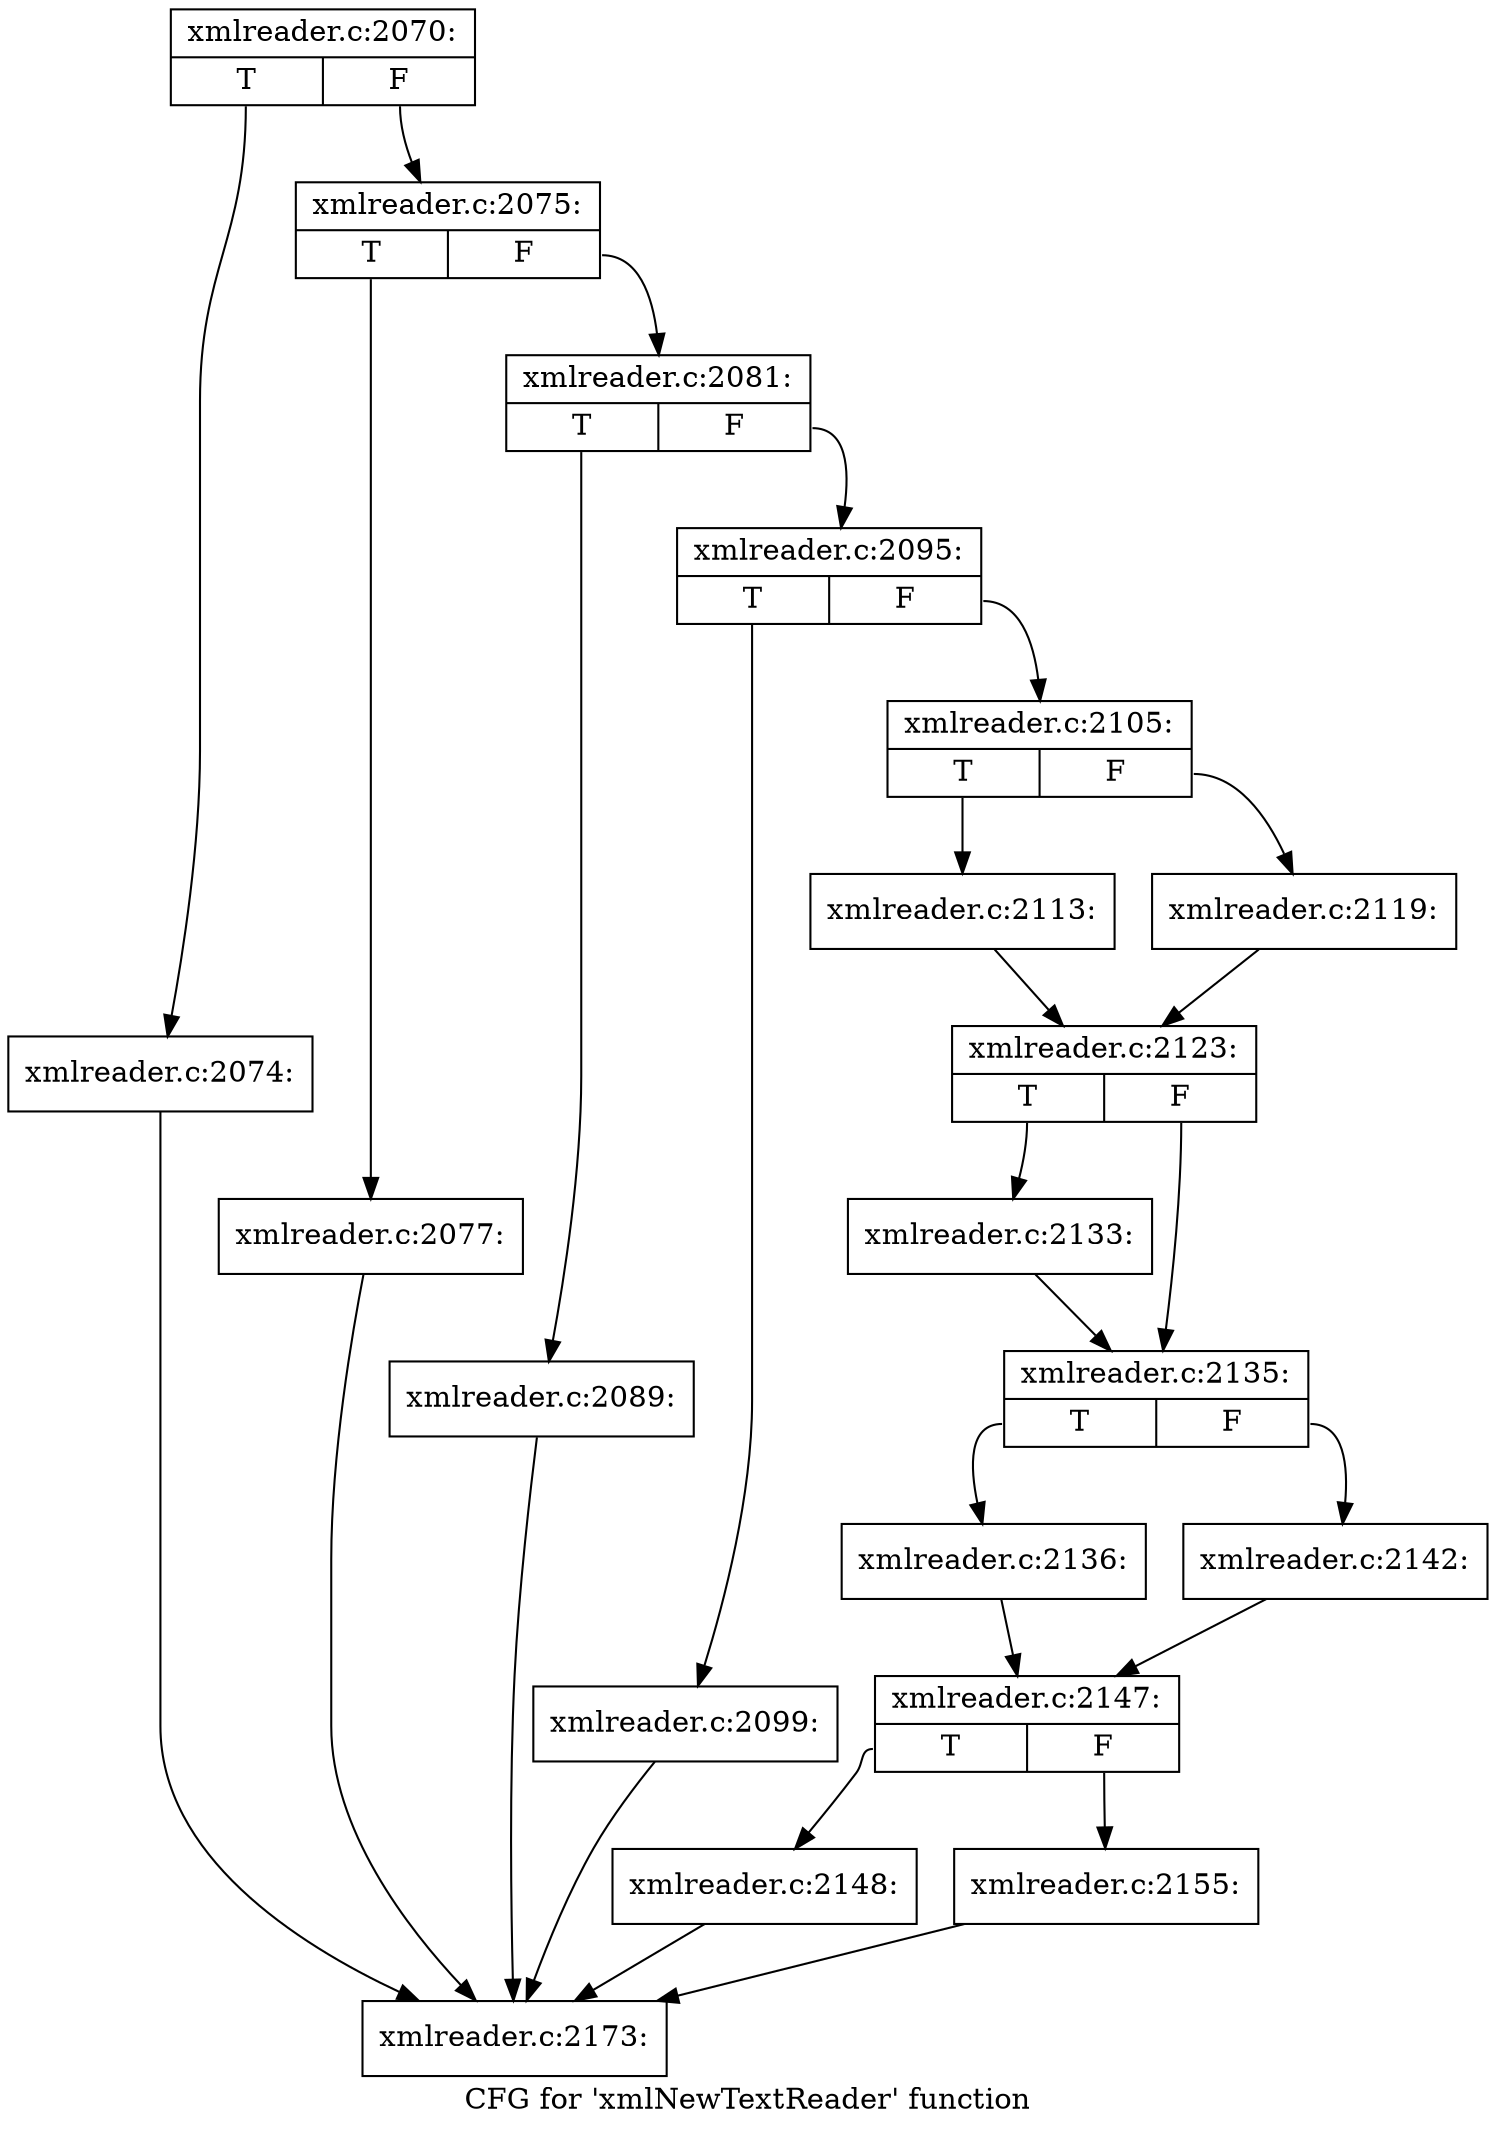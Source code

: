 digraph "CFG for 'xmlNewTextReader' function" {
	label="CFG for 'xmlNewTextReader' function";

	Node0x46ec330 [shape=record,label="{xmlreader.c:2070:|{<s0>T|<s1>F}}"];
	Node0x46ec330:s0 -> Node0x46fe810;
	Node0x46ec330:s1 -> Node0x46fe860;
	Node0x46fe810 [shape=record,label="{xmlreader.c:2074:}"];
	Node0x46fe810 -> Node0x46f4f60;
	Node0x46fe860 [shape=record,label="{xmlreader.c:2075:|{<s0>T|<s1>F}}"];
	Node0x46fe860:s0 -> Node0x43460b0;
	Node0x46fe860:s1 -> Node0x4346100;
	Node0x43460b0 [shape=record,label="{xmlreader.c:2077:}"];
	Node0x43460b0 -> Node0x46f4f60;
	Node0x4346100 [shape=record,label="{xmlreader.c:2081:|{<s0>T|<s1>F}}"];
	Node0x4346100:s0 -> Node0x4701cf0;
	Node0x4346100:s1 -> Node0x4702120;
	Node0x4701cf0 [shape=record,label="{xmlreader.c:2089:}"];
	Node0x4701cf0 -> Node0x46f4f60;
	Node0x4702120 [shape=record,label="{xmlreader.c:2095:|{<s0>T|<s1>F}}"];
	Node0x4702120:s0 -> Node0x4702dc0;
	Node0x4702120:s1 -> Node0x47034b0;
	Node0x4702dc0 [shape=record,label="{xmlreader.c:2099:}"];
	Node0x4702dc0 -> Node0x46f4f60;
	Node0x47034b0 [shape=record,label="{xmlreader.c:2105:|{<s0>T|<s1>F}}"];
	Node0x47034b0:s0 -> Node0x45f5d90;
	Node0x47034b0:s1 -> Node0x4703b70;
	Node0x45f5d90 [shape=record,label="{xmlreader.c:2113:}"];
	Node0x45f5d90 -> Node0x45eeaf0;
	Node0x4703b70 [shape=record,label="{xmlreader.c:2119:}"];
	Node0x4703b70 -> Node0x45eeaf0;
	Node0x45eeaf0 [shape=record,label="{xmlreader.c:2123:|{<s0>T|<s1>F}}"];
	Node0x45eeaf0:s0 -> Node0x4709770;
	Node0x45eeaf0:s1 -> Node0x4709aa0;
	Node0x4709770 [shape=record,label="{xmlreader.c:2133:}"];
	Node0x4709770 -> Node0x4709aa0;
	Node0x4709aa0 [shape=record,label="{xmlreader.c:2135:|{<s0>T|<s1>F}}"];
	Node0x4709aa0:s0 -> Node0x470a4f0;
	Node0x4709aa0:s1 -> Node0x470ae90;
	Node0x470a4f0 [shape=record,label="{xmlreader.c:2136:}"];
	Node0x470a4f0 -> Node0x470a6e0;
	Node0x470ae90 [shape=record,label="{xmlreader.c:2142:}"];
	Node0x470ae90 -> Node0x470a6e0;
	Node0x470a6e0 [shape=record,label="{xmlreader.c:2147:|{<s0>T|<s1>F}}"];
	Node0x470a6e0:s0 -> Node0x470b6d0;
	Node0x470a6e0:s1 -> Node0x4709100;
	Node0x470b6d0 [shape=record,label="{xmlreader.c:2148:}"];
	Node0x470b6d0 -> Node0x46f4f60;
	Node0x4709100 [shape=record,label="{xmlreader.c:2155:}"];
	Node0x4709100 -> Node0x46f4f60;
	Node0x46f4f60 [shape=record,label="{xmlreader.c:2173:}"];
}
